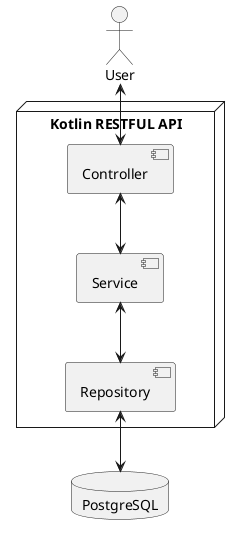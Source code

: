 @startuml

actor "User" as user
node "Kotlin RESTFUL API" {
    component "Controller" as controller
    component "Service" as service
    component "Repository" as repository
}

database "PostgreSQL" as database

user <--> controller
controller <--> service
service <--> repository
repository <--> database



@enduml